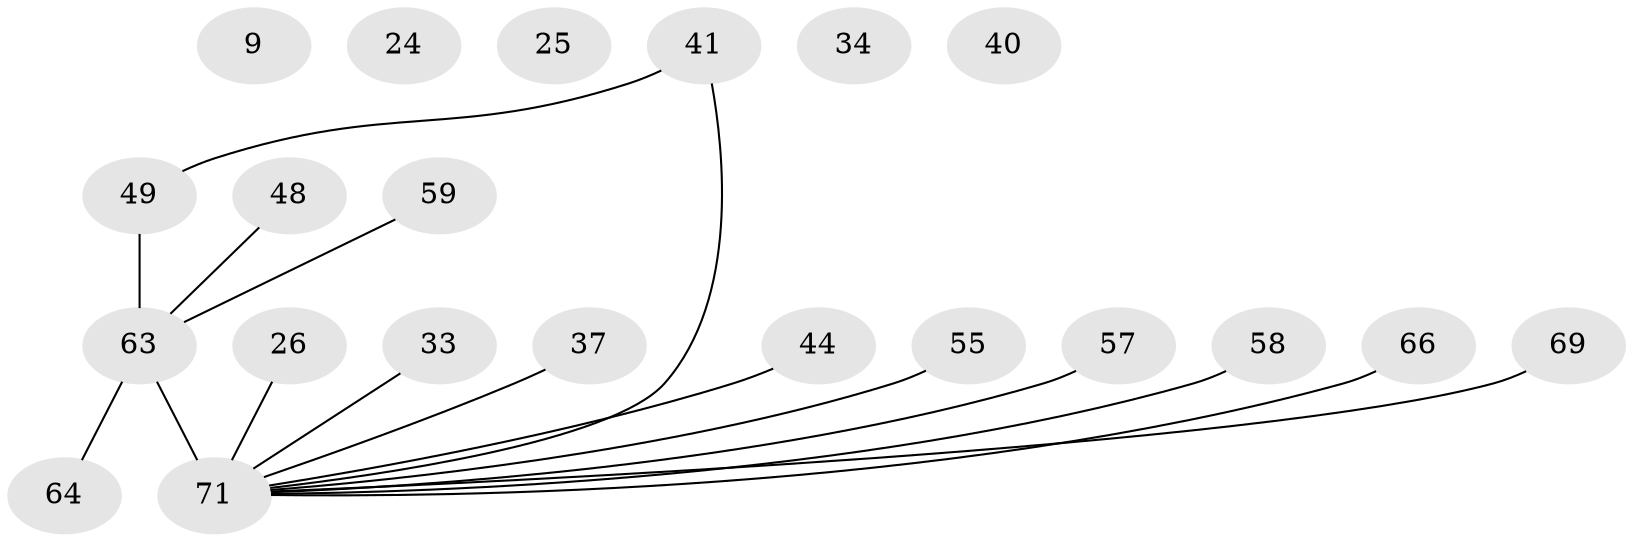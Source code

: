 // original degree distribution, {9: 0.014084507042253521, 3: 0.23943661971830985, 4: 0.09859154929577464, 5: 0.056338028169014086, 2: 0.23943661971830985, 0: 0.07042253521126761, 6: 0.028169014084507043, 1: 0.23943661971830985, 7: 0.014084507042253521}
// Generated by graph-tools (version 1.1) at 2025/42/03/04/25 21:42:25]
// undirected, 21 vertices, 16 edges
graph export_dot {
graph [start="1"]
  node [color=gray90,style=filled];
  9;
  24;
  25;
  26;
  33;
  34;
  37;
  40;
  41 [super="+7"];
  44 [super="+42"];
  48;
  49 [super="+18"];
  55 [super="+11"];
  57 [super="+56"];
  58 [super="+21+35"];
  59;
  63 [super="+29+61+54"];
  64 [super="+51"];
  66;
  69 [super="+65"];
  71 [super="+13+6+27+32+53+52+68+60+70+67+19+20"];
  26 -- 71;
  33 -- 71;
  37 -- 71;
  41 -- 49;
  41 -- 71 [weight=3];
  44 -- 71 [weight=3];
  48 -- 63;
  49 -- 63 [weight=4];
  55 -- 71 [weight=2];
  57 -- 71;
  58 -- 71;
  59 -- 63;
  63 -- 71 [weight=16];
  63 -- 64;
  66 -- 71;
  69 -- 71;
}
